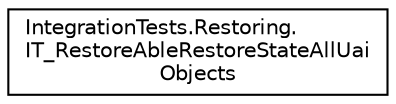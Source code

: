 digraph "Graphical Class Hierarchy"
{
 // LATEX_PDF_SIZE
  edge [fontname="Helvetica",fontsize="10",labelfontname="Helvetica",labelfontsize="10"];
  node [fontname="Helvetica",fontsize="10",shape=record];
  rankdir="LR";
  Node0 [label="IntegrationTests.Restoring.\lIT_RestoreAbleRestoreStateAllUai\lObjects",height=0.2,width=0.4,color="black", fillcolor="white", style="filled",URL="$class_integration_tests_1_1_restoring_1_1_i_t___restore_able_restore_state_all_uai_objects.html",tooltip=" "];
}
